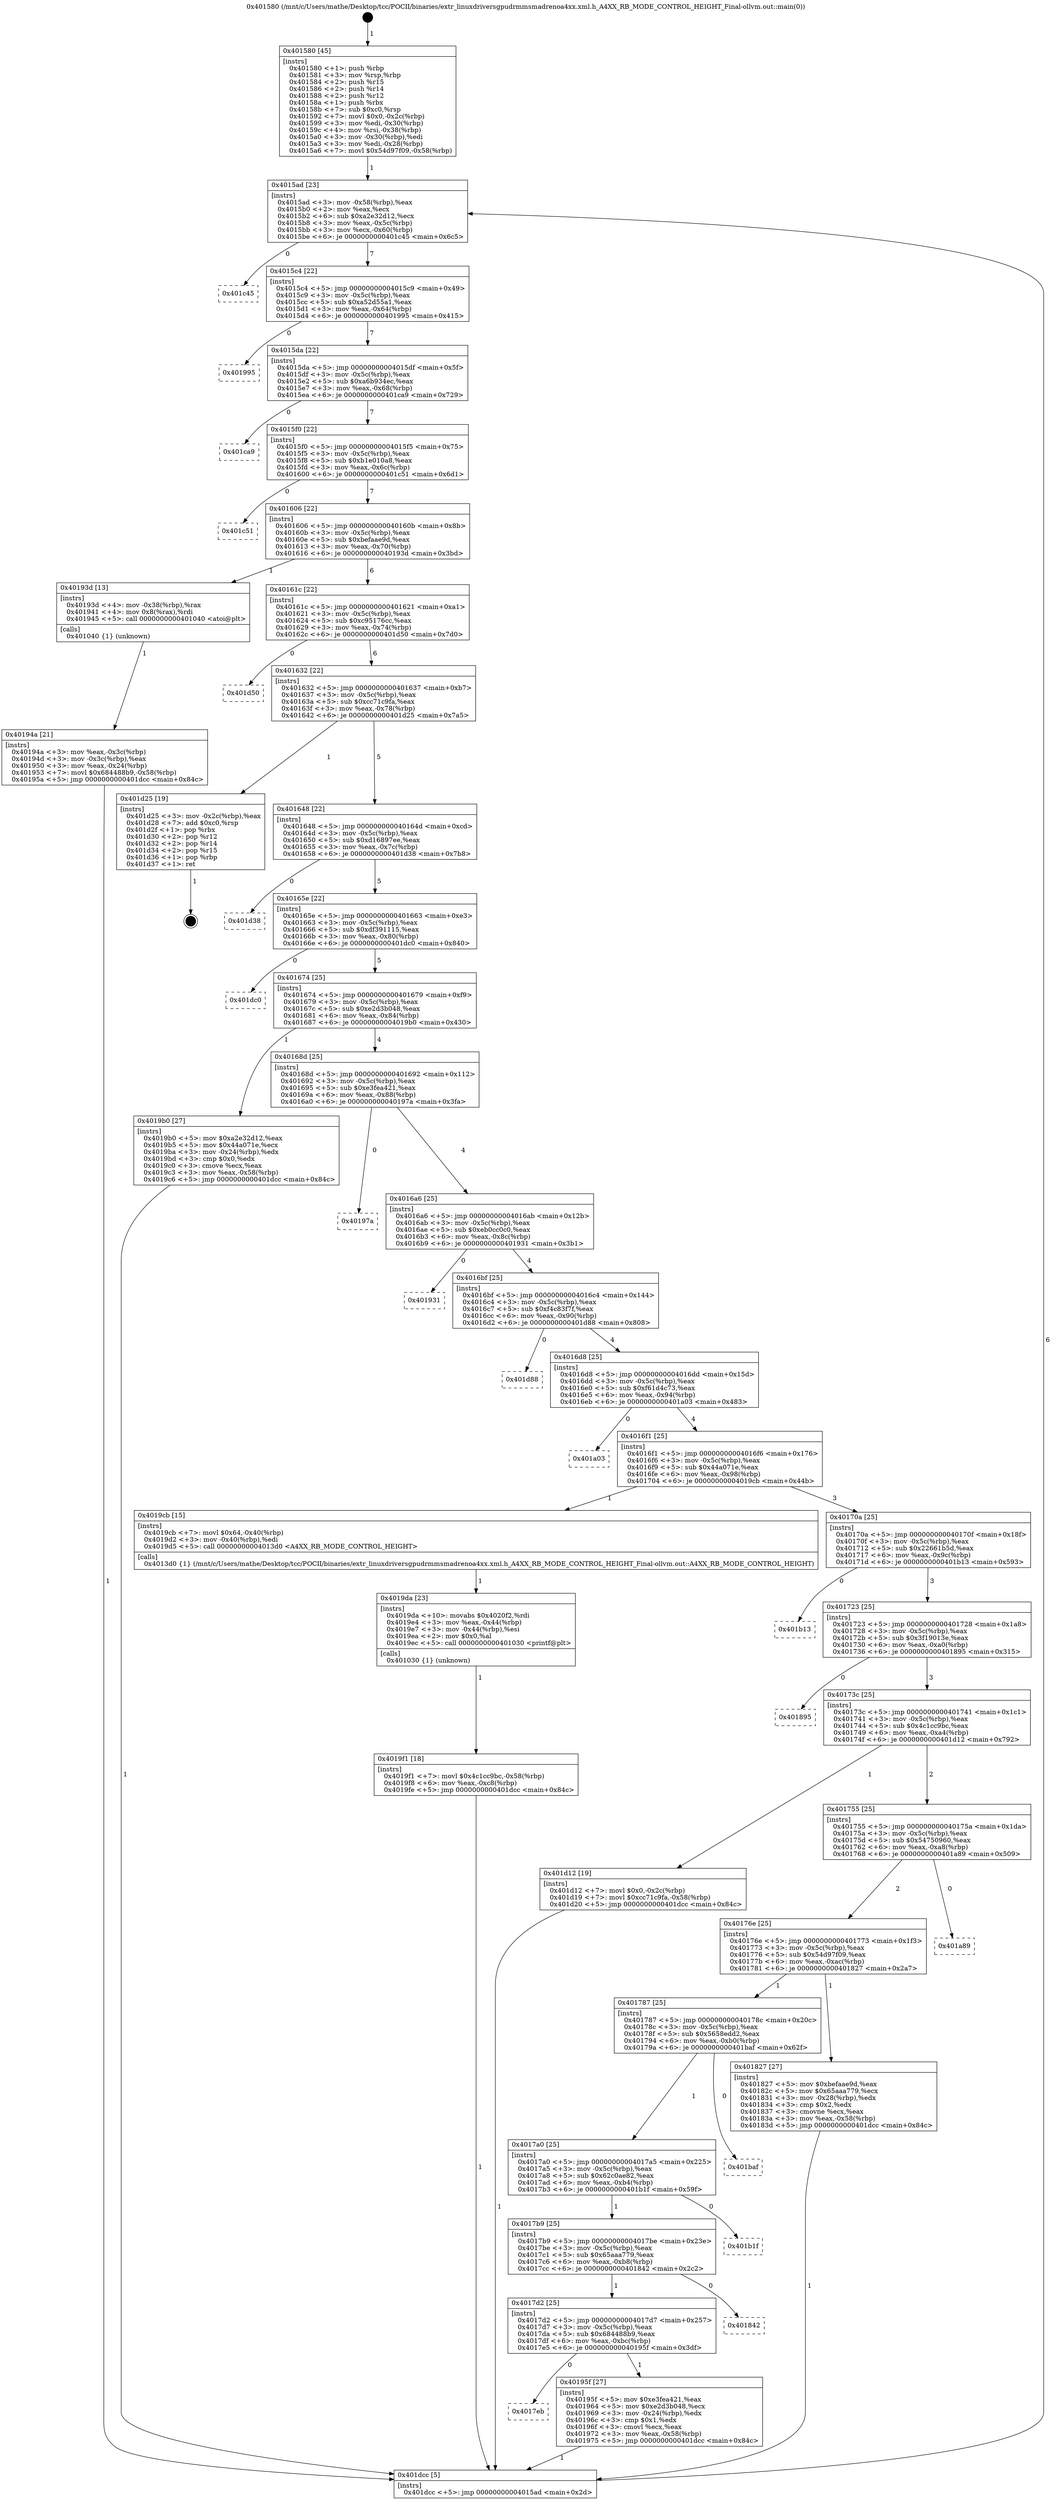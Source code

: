 digraph "0x401580" {
  label = "0x401580 (/mnt/c/Users/mathe/Desktop/tcc/POCII/binaries/extr_linuxdriversgpudrmmsmadrenoa4xx.xml.h_A4XX_RB_MODE_CONTROL_HEIGHT_Final-ollvm.out::main(0))"
  labelloc = "t"
  node[shape=record]

  Entry [label="",width=0.3,height=0.3,shape=circle,fillcolor=black,style=filled]
  "0x4015ad" [label="{
     0x4015ad [23]\l
     | [instrs]\l
     &nbsp;&nbsp;0x4015ad \<+3\>: mov -0x58(%rbp),%eax\l
     &nbsp;&nbsp;0x4015b0 \<+2\>: mov %eax,%ecx\l
     &nbsp;&nbsp;0x4015b2 \<+6\>: sub $0xa2e32d12,%ecx\l
     &nbsp;&nbsp;0x4015b8 \<+3\>: mov %eax,-0x5c(%rbp)\l
     &nbsp;&nbsp;0x4015bb \<+3\>: mov %ecx,-0x60(%rbp)\l
     &nbsp;&nbsp;0x4015be \<+6\>: je 0000000000401c45 \<main+0x6c5\>\l
  }"]
  "0x401c45" [label="{
     0x401c45\l
  }", style=dashed]
  "0x4015c4" [label="{
     0x4015c4 [22]\l
     | [instrs]\l
     &nbsp;&nbsp;0x4015c4 \<+5\>: jmp 00000000004015c9 \<main+0x49\>\l
     &nbsp;&nbsp;0x4015c9 \<+3\>: mov -0x5c(%rbp),%eax\l
     &nbsp;&nbsp;0x4015cc \<+5\>: sub $0xa52d55a1,%eax\l
     &nbsp;&nbsp;0x4015d1 \<+3\>: mov %eax,-0x64(%rbp)\l
     &nbsp;&nbsp;0x4015d4 \<+6\>: je 0000000000401995 \<main+0x415\>\l
  }"]
  Exit [label="",width=0.3,height=0.3,shape=circle,fillcolor=black,style=filled,peripheries=2]
  "0x401995" [label="{
     0x401995\l
  }", style=dashed]
  "0x4015da" [label="{
     0x4015da [22]\l
     | [instrs]\l
     &nbsp;&nbsp;0x4015da \<+5\>: jmp 00000000004015df \<main+0x5f\>\l
     &nbsp;&nbsp;0x4015df \<+3\>: mov -0x5c(%rbp),%eax\l
     &nbsp;&nbsp;0x4015e2 \<+5\>: sub $0xa6b934ec,%eax\l
     &nbsp;&nbsp;0x4015e7 \<+3\>: mov %eax,-0x68(%rbp)\l
     &nbsp;&nbsp;0x4015ea \<+6\>: je 0000000000401ca9 \<main+0x729\>\l
  }"]
  "0x4019f1" [label="{
     0x4019f1 [18]\l
     | [instrs]\l
     &nbsp;&nbsp;0x4019f1 \<+7\>: movl $0x4c1cc9bc,-0x58(%rbp)\l
     &nbsp;&nbsp;0x4019f8 \<+6\>: mov %eax,-0xc8(%rbp)\l
     &nbsp;&nbsp;0x4019fe \<+5\>: jmp 0000000000401dcc \<main+0x84c\>\l
  }"]
  "0x401ca9" [label="{
     0x401ca9\l
  }", style=dashed]
  "0x4015f0" [label="{
     0x4015f0 [22]\l
     | [instrs]\l
     &nbsp;&nbsp;0x4015f0 \<+5\>: jmp 00000000004015f5 \<main+0x75\>\l
     &nbsp;&nbsp;0x4015f5 \<+3\>: mov -0x5c(%rbp),%eax\l
     &nbsp;&nbsp;0x4015f8 \<+5\>: sub $0xb1e010a8,%eax\l
     &nbsp;&nbsp;0x4015fd \<+3\>: mov %eax,-0x6c(%rbp)\l
     &nbsp;&nbsp;0x401600 \<+6\>: je 0000000000401c51 \<main+0x6d1\>\l
  }"]
  "0x4019da" [label="{
     0x4019da [23]\l
     | [instrs]\l
     &nbsp;&nbsp;0x4019da \<+10\>: movabs $0x4020f2,%rdi\l
     &nbsp;&nbsp;0x4019e4 \<+3\>: mov %eax,-0x44(%rbp)\l
     &nbsp;&nbsp;0x4019e7 \<+3\>: mov -0x44(%rbp),%esi\l
     &nbsp;&nbsp;0x4019ea \<+2\>: mov $0x0,%al\l
     &nbsp;&nbsp;0x4019ec \<+5\>: call 0000000000401030 \<printf@plt\>\l
     | [calls]\l
     &nbsp;&nbsp;0x401030 \{1\} (unknown)\l
  }"]
  "0x401c51" [label="{
     0x401c51\l
  }", style=dashed]
  "0x401606" [label="{
     0x401606 [22]\l
     | [instrs]\l
     &nbsp;&nbsp;0x401606 \<+5\>: jmp 000000000040160b \<main+0x8b\>\l
     &nbsp;&nbsp;0x40160b \<+3\>: mov -0x5c(%rbp),%eax\l
     &nbsp;&nbsp;0x40160e \<+5\>: sub $0xbefaae9d,%eax\l
     &nbsp;&nbsp;0x401613 \<+3\>: mov %eax,-0x70(%rbp)\l
     &nbsp;&nbsp;0x401616 \<+6\>: je 000000000040193d \<main+0x3bd\>\l
  }"]
  "0x4017eb" [label="{
     0x4017eb\l
  }", style=dashed]
  "0x40193d" [label="{
     0x40193d [13]\l
     | [instrs]\l
     &nbsp;&nbsp;0x40193d \<+4\>: mov -0x38(%rbp),%rax\l
     &nbsp;&nbsp;0x401941 \<+4\>: mov 0x8(%rax),%rdi\l
     &nbsp;&nbsp;0x401945 \<+5\>: call 0000000000401040 \<atoi@plt\>\l
     | [calls]\l
     &nbsp;&nbsp;0x401040 \{1\} (unknown)\l
  }"]
  "0x40161c" [label="{
     0x40161c [22]\l
     | [instrs]\l
     &nbsp;&nbsp;0x40161c \<+5\>: jmp 0000000000401621 \<main+0xa1\>\l
     &nbsp;&nbsp;0x401621 \<+3\>: mov -0x5c(%rbp),%eax\l
     &nbsp;&nbsp;0x401624 \<+5\>: sub $0xc95176cc,%eax\l
     &nbsp;&nbsp;0x401629 \<+3\>: mov %eax,-0x74(%rbp)\l
     &nbsp;&nbsp;0x40162c \<+6\>: je 0000000000401d50 \<main+0x7d0\>\l
  }"]
  "0x40195f" [label="{
     0x40195f [27]\l
     | [instrs]\l
     &nbsp;&nbsp;0x40195f \<+5\>: mov $0xe3fea421,%eax\l
     &nbsp;&nbsp;0x401964 \<+5\>: mov $0xe2d3b048,%ecx\l
     &nbsp;&nbsp;0x401969 \<+3\>: mov -0x24(%rbp),%edx\l
     &nbsp;&nbsp;0x40196c \<+3\>: cmp $0x1,%edx\l
     &nbsp;&nbsp;0x40196f \<+3\>: cmovl %ecx,%eax\l
     &nbsp;&nbsp;0x401972 \<+3\>: mov %eax,-0x58(%rbp)\l
     &nbsp;&nbsp;0x401975 \<+5\>: jmp 0000000000401dcc \<main+0x84c\>\l
  }"]
  "0x401d50" [label="{
     0x401d50\l
  }", style=dashed]
  "0x401632" [label="{
     0x401632 [22]\l
     | [instrs]\l
     &nbsp;&nbsp;0x401632 \<+5\>: jmp 0000000000401637 \<main+0xb7\>\l
     &nbsp;&nbsp;0x401637 \<+3\>: mov -0x5c(%rbp),%eax\l
     &nbsp;&nbsp;0x40163a \<+5\>: sub $0xcc71c9fa,%eax\l
     &nbsp;&nbsp;0x40163f \<+3\>: mov %eax,-0x78(%rbp)\l
     &nbsp;&nbsp;0x401642 \<+6\>: je 0000000000401d25 \<main+0x7a5\>\l
  }"]
  "0x4017d2" [label="{
     0x4017d2 [25]\l
     | [instrs]\l
     &nbsp;&nbsp;0x4017d2 \<+5\>: jmp 00000000004017d7 \<main+0x257\>\l
     &nbsp;&nbsp;0x4017d7 \<+3\>: mov -0x5c(%rbp),%eax\l
     &nbsp;&nbsp;0x4017da \<+5\>: sub $0x684488b9,%eax\l
     &nbsp;&nbsp;0x4017df \<+6\>: mov %eax,-0xbc(%rbp)\l
     &nbsp;&nbsp;0x4017e5 \<+6\>: je 000000000040195f \<main+0x3df\>\l
  }"]
  "0x401d25" [label="{
     0x401d25 [19]\l
     | [instrs]\l
     &nbsp;&nbsp;0x401d25 \<+3\>: mov -0x2c(%rbp),%eax\l
     &nbsp;&nbsp;0x401d28 \<+7\>: add $0xc0,%rsp\l
     &nbsp;&nbsp;0x401d2f \<+1\>: pop %rbx\l
     &nbsp;&nbsp;0x401d30 \<+2\>: pop %r12\l
     &nbsp;&nbsp;0x401d32 \<+2\>: pop %r14\l
     &nbsp;&nbsp;0x401d34 \<+2\>: pop %r15\l
     &nbsp;&nbsp;0x401d36 \<+1\>: pop %rbp\l
     &nbsp;&nbsp;0x401d37 \<+1\>: ret\l
  }"]
  "0x401648" [label="{
     0x401648 [22]\l
     | [instrs]\l
     &nbsp;&nbsp;0x401648 \<+5\>: jmp 000000000040164d \<main+0xcd\>\l
     &nbsp;&nbsp;0x40164d \<+3\>: mov -0x5c(%rbp),%eax\l
     &nbsp;&nbsp;0x401650 \<+5\>: sub $0xd16897ee,%eax\l
     &nbsp;&nbsp;0x401655 \<+3\>: mov %eax,-0x7c(%rbp)\l
     &nbsp;&nbsp;0x401658 \<+6\>: je 0000000000401d38 \<main+0x7b8\>\l
  }"]
  "0x401842" [label="{
     0x401842\l
  }", style=dashed]
  "0x401d38" [label="{
     0x401d38\l
  }", style=dashed]
  "0x40165e" [label="{
     0x40165e [22]\l
     | [instrs]\l
     &nbsp;&nbsp;0x40165e \<+5\>: jmp 0000000000401663 \<main+0xe3\>\l
     &nbsp;&nbsp;0x401663 \<+3\>: mov -0x5c(%rbp),%eax\l
     &nbsp;&nbsp;0x401666 \<+5\>: sub $0xdf391115,%eax\l
     &nbsp;&nbsp;0x40166b \<+3\>: mov %eax,-0x80(%rbp)\l
     &nbsp;&nbsp;0x40166e \<+6\>: je 0000000000401dc0 \<main+0x840\>\l
  }"]
  "0x4017b9" [label="{
     0x4017b9 [25]\l
     | [instrs]\l
     &nbsp;&nbsp;0x4017b9 \<+5\>: jmp 00000000004017be \<main+0x23e\>\l
     &nbsp;&nbsp;0x4017be \<+3\>: mov -0x5c(%rbp),%eax\l
     &nbsp;&nbsp;0x4017c1 \<+5\>: sub $0x65aaa779,%eax\l
     &nbsp;&nbsp;0x4017c6 \<+6\>: mov %eax,-0xb8(%rbp)\l
     &nbsp;&nbsp;0x4017cc \<+6\>: je 0000000000401842 \<main+0x2c2\>\l
  }"]
  "0x401dc0" [label="{
     0x401dc0\l
  }", style=dashed]
  "0x401674" [label="{
     0x401674 [25]\l
     | [instrs]\l
     &nbsp;&nbsp;0x401674 \<+5\>: jmp 0000000000401679 \<main+0xf9\>\l
     &nbsp;&nbsp;0x401679 \<+3\>: mov -0x5c(%rbp),%eax\l
     &nbsp;&nbsp;0x40167c \<+5\>: sub $0xe2d3b048,%eax\l
     &nbsp;&nbsp;0x401681 \<+6\>: mov %eax,-0x84(%rbp)\l
     &nbsp;&nbsp;0x401687 \<+6\>: je 00000000004019b0 \<main+0x430\>\l
  }"]
  "0x401b1f" [label="{
     0x401b1f\l
  }", style=dashed]
  "0x4019b0" [label="{
     0x4019b0 [27]\l
     | [instrs]\l
     &nbsp;&nbsp;0x4019b0 \<+5\>: mov $0xa2e32d12,%eax\l
     &nbsp;&nbsp;0x4019b5 \<+5\>: mov $0x44a071e,%ecx\l
     &nbsp;&nbsp;0x4019ba \<+3\>: mov -0x24(%rbp),%edx\l
     &nbsp;&nbsp;0x4019bd \<+3\>: cmp $0x0,%edx\l
     &nbsp;&nbsp;0x4019c0 \<+3\>: cmove %ecx,%eax\l
     &nbsp;&nbsp;0x4019c3 \<+3\>: mov %eax,-0x58(%rbp)\l
     &nbsp;&nbsp;0x4019c6 \<+5\>: jmp 0000000000401dcc \<main+0x84c\>\l
  }"]
  "0x40168d" [label="{
     0x40168d [25]\l
     | [instrs]\l
     &nbsp;&nbsp;0x40168d \<+5\>: jmp 0000000000401692 \<main+0x112\>\l
     &nbsp;&nbsp;0x401692 \<+3\>: mov -0x5c(%rbp),%eax\l
     &nbsp;&nbsp;0x401695 \<+5\>: sub $0xe3fea421,%eax\l
     &nbsp;&nbsp;0x40169a \<+6\>: mov %eax,-0x88(%rbp)\l
     &nbsp;&nbsp;0x4016a0 \<+6\>: je 000000000040197a \<main+0x3fa\>\l
  }"]
  "0x4017a0" [label="{
     0x4017a0 [25]\l
     | [instrs]\l
     &nbsp;&nbsp;0x4017a0 \<+5\>: jmp 00000000004017a5 \<main+0x225\>\l
     &nbsp;&nbsp;0x4017a5 \<+3\>: mov -0x5c(%rbp),%eax\l
     &nbsp;&nbsp;0x4017a8 \<+5\>: sub $0x62c0ae82,%eax\l
     &nbsp;&nbsp;0x4017ad \<+6\>: mov %eax,-0xb4(%rbp)\l
     &nbsp;&nbsp;0x4017b3 \<+6\>: je 0000000000401b1f \<main+0x59f\>\l
  }"]
  "0x40197a" [label="{
     0x40197a\l
  }", style=dashed]
  "0x4016a6" [label="{
     0x4016a6 [25]\l
     | [instrs]\l
     &nbsp;&nbsp;0x4016a6 \<+5\>: jmp 00000000004016ab \<main+0x12b\>\l
     &nbsp;&nbsp;0x4016ab \<+3\>: mov -0x5c(%rbp),%eax\l
     &nbsp;&nbsp;0x4016ae \<+5\>: sub $0xeb0cc0c0,%eax\l
     &nbsp;&nbsp;0x4016b3 \<+6\>: mov %eax,-0x8c(%rbp)\l
     &nbsp;&nbsp;0x4016b9 \<+6\>: je 0000000000401931 \<main+0x3b1\>\l
  }"]
  "0x401baf" [label="{
     0x401baf\l
  }", style=dashed]
  "0x401931" [label="{
     0x401931\l
  }", style=dashed]
  "0x4016bf" [label="{
     0x4016bf [25]\l
     | [instrs]\l
     &nbsp;&nbsp;0x4016bf \<+5\>: jmp 00000000004016c4 \<main+0x144\>\l
     &nbsp;&nbsp;0x4016c4 \<+3\>: mov -0x5c(%rbp),%eax\l
     &nbsp;&nbsp;0x4016c7 \<+5\>: sub $0xf4c83f7f,%eax\l
     &nbsp;&nbsp;0x4016cc \<+6\>: mov %eax,-0x90(%rbp)\l
     &nbsp;&nbsp;0x4016d2 \<+6\>: je 0000000000401d88 \<main+0x808\>\l
  }"]
  "0x40194a" [label="{
     0x40194a [21]\l
     | [instrs]\l
     &nbsp;&nbsp;0x40194a \<+3\>: mov %eax,-0x3c(%rbp)\l
     &nbsp;&nbsp;0x40194d \<+3\>: mov -0x3c(%rbp),%eax\l
     &nbsp;&nbsp;0x401950 \<+3\>: mov %eax,-0x24(%rbp)\l
     &nbsp;&nbsp;0x401953 \<+7\>: movl $0x684488b9,-0x58(%rbp)\l
     &nbsp;&nbsp;0x40195a \<+5\>: jmp 0000000000401dcc \<main+0x84c\>\l
  }"]
  "0x401d88" [label="{
     0x401d88\l
  }", style=dashed]
  "0x4016d8" [label="{
     0x4016d8 [25]\l
     | [instrs]\l
     &nbsp;&nbsp;0x4016d8 \<+5\>: jmp 00000000004016dd \<main+0x15d\>\l
     &nbsp;&nbsp;0x4016dd \<+3\>: mov -0x5c(%rbp),%eax\l
     &nbsp;&nbsp;0x4016e0 \<+5\>: sub $0xf61d4c73,%eax\l
     &nbsp;&nbsp;0x4016e5 \<+6\>: mov %eax,-0x94(%rbp)\l
     &nbsp;&nbsp;0x4016eb \<+6\>: je 0000000000401a03 \<main+0x483\>\l
  }"]
  "0x401580" [label="{
     0x401580 [45]\l
     | [instrs]\l
     &nbsp;&nbsp;0x401580 \<+1\>: push %rbp\l
     &nbsp;&nbsp;0x401581 \<+3\>: mov %rsp,%rbp\l
     &nbsp;&nbsp;0x401584 \<+2\>: push %r15\l
     &nbsp;&nbsp;0x401586 \<+2\>: push %r14\l
     &nbsp;&nbsp;0x401588 \<+2\>: push %r12\l
     &nbsp;&nbsp;0x40158a \<+1\>: push %rbx\l
     &nbsp;&nbsp;0x40158b \<+7\>: sub $0xc0,%rsp\l
     &nbsp;&nbsp;0x401592 \<+7\>: movl $0x0,-0x2c(%rbp)\l
     &nbsp;&nbsp;0x401599 \<+3\>: mov %edi,-0x30(%rbp)\l
     &nbsp;&nbsp;0x40159c \<+4\>: mov %rsi,-0x38(%rbp)\l
     &nbsp;&nbsp;0x4015a0 \<+3\>: mov -0x30(%rbp),%edi\l
     &nbsp;&nbsp;0x4015a3 \<+3\>: mov %edi,-0x28(%rbp)\l
     &nbsp;&nbsp;0x4015a6 \<+7\>: movl $0x54d97f09,-0x58(%rbp)\l
  }"]
  "0x401a03" [label="{
     0x401a03\l
  }", style=dashed]
  "0x4016f1" [label="{
     0x4016f1 [25]\l
     | [instrs]\l
     &nbsp;&nbsp;0x4016f1 \<+5\>: jmp 00000000004016f6 \<main+0x176\>\l
     &nbsp;&nbsp;0x4016f6 \<+3\>: mov -0x5c(%rbp),%eax\l
     &nbsp;&nbsp;0x4016f9 \<+5\>: sub $0x44a071e,%eax\l
     &nbsp;&nbsp;0x4016fe \<+6\>: mov %eax,-0x98(%rbp)\l
     &nbsp;&nbsp;0x401704 \<+6\>: je 00000000004019cb \<main+0x44b\>\l
  }"]
  "0x401dcc" [label="{
     0x401dcc [5]\l
     | [instrs]\l
     &nbsp;&nbsp;0x401dcc \<+5\>: jmp 00000000004015ad \<main+0x2d\>\l
  }"]
  "0x4019cb" [label="{
     0x4019cb [15]\l
     | [instrs]\l
     &nbsp;&nbsp;0x4019cb \<+7\>: movl $0x64,-0x40(%rbp)\l
     &nbsp;&nbsp;0x4019d2 \<+3\>: mov -0x40(%rbp),%edi\l
     &nbsp;&nbsp;0x4019d5 \<+5\>: call 00000000004013d0 \<A4XX_RB_MODE_CONTROL_HEIGHT\>\l
     | [calls]\l
     &nbsp;&nbsp;0x4013d0 \{1\} (/mnt/c/Users/mathe/Desktop/tcc/POCII/binaries/extr_linuxdriversgpudrmmsmadrenoa4xx.xml.h_A4XX_RB_MODE_CONTROL_HEIGHT_Final-ollvm.out::A4XX_RB_MODE_CONTROL_HEIGHT)\l
  }"]
  "0x40170a" [label="{
     0x40170a [25]\l
     | [instrs]\l
     &nbsp;&nbsp;0x40170a \<+5\>: jmp 000000000040170f \<main+0x18f\>\l
     &nbsp;&nbsp;0x40170f \<+3\>: mov -0x5c(%rbp),%eax\l
     &nbsp;&nbsp;0x401712 \<+5\>: sub $0x22661b5d,%eax\l
     &nbsp;&nbsp;0x401717 \<+6\>: mov %eax,-0x9c(%rbp)\l
     &nbsp;&nbsp;0x40171d \<+6\>: je 0000000000401b13 \<main+0x593\>\l
  }"]
  "0x401787" [label="{
     0x401787 [25]\l
     | [instrs]\l
     &nbsp;&nbsp;0x401787 \<+5\>: jmp 000000000040178c \<main+0x20c\>\l
     &nbsp;&nbsp;0x40178c \<+3\>: mov -0x5c(%rbp),%eax\l
     &nbsp;&nbsp;0x40178f \<+5\>: sub $0x5658edd2,%eax\l
     &nbsp;&nbsp;0x401794 \<+6\>: mov %eax,-0xb0(%rbp)\l
     &nbsp;&nbsp;0x40179a \<+6\>: je 0000000000401baf \<main+0x62f\>\l
  }"]
  "0x401b13" [label="{
     0x401b13\l
  }", style=dashed]
  "0x401723" [label="{
     0x401723 [25]\l
     | [instrs]\l
     &nbsp;&nbsp;0x401723 \<+5\>: jmp 0000000000401728 \<main+0x1a8\>\l
     &nbsp;&nbsp;0x401728 \<+3\>: mov -0x5c(%rbp),%eax\l
     &nbsp;&nbsp;0x40172b \<+5\>: sub $0x3f19013e,%eax\l
     &nbsp;&nbsp;0x401730 \<+6\>: mov %eax,-0xa0(%rbp)\l
     &nbsp;&nbsp;0x401736 \<+6\>: je 0000000000401895 \<main+0x315\>\l
  }"]
  "0x401827" [label="{
     0x401827 [27]\l
     | [instrs]\l
     &nbsp;&nbsp;0x401827 \<+5\>: mov $0xbefaae9d,%eax\l
     &nbsp;&nbsp;0x40182c \<+5\>: mov $0x65aaa779,%ecx\l
     &nbsp;&nbsp;0x401831 \<+3\>: mov -0x28(%rbp),%edx\l
     &nbsp;&nbsp;0x401834 \<+3\>: cmp $0x2,%edx\l
     &nbsp;&nbsp;0x401837 \<+3\>: cmovne %ecx,%eax\l
     &nbsp;&nbsp;0x40183a \<+3\>: mov %eax,-0x58(%rbp)\l
     &nbsp;&nbsp;0x40183d \<+5\>: jmp 0000000000401dcc \<main+0x84c\>\l
  }"]
  "0x401895" [label="{
     0x401895\l
  }", style=dashed]
  "0x40173c" [label="{
     0x40173c [25]\l
     | [instrs]\l
     &nbsp;&nbsp;0x40173c \<+5\>: jmp 0000000000401741 \<main+0x1c1\>\l
     &nbsp;&nbsp;0x401741 \<+3\>: mov -0x5c(%rbp),%eax\l
     &nbsp;&nbsp;0x401744 \<+5\>: sub $0x4c1cc9bc,%eax\l
     &nbsp;&nbsp;0x401749 \<+6\>: mov %eax,-0xa4(%rbp)\l
     &nbsp;&nbsp;0x40174f \<+6\>: je 0000000000401d12 \<main+0x792\>\l
  }"]
  "0x40176e" [label="{
     0x40176e [25]\l
     | [instrs]\l
     &nbsp;&nbsp;0x40176e \<+5\>: jmp 0000000000401773 \<main+0x1f3\>\l
     &nbsp;&nbsp;0x401773 \<+3\>: mov -0x5c(%rbp),%eax\l
     &nbsp;&nbsp;0x401776 \<+5\>: sub $0x54d97f09,%eax\l
     &nbsp;&nbsp;0x40177b \<+6\>: mov %eax,-0xac(%rbp)\l
     &nbsp;&nbsp;0x401781 \<+6\>: je 0000000000401827 \<main+0x2a7\>\l
  }"]
  "0x401d12" [label="{
     0x401d12 [19]\l
     | [instrs]\l
     &nbsp;&nbsp;0x401d12 \<+7\>: movl $0x0,-0x2c(%rbp)\l
     &nbsp;&nbsp;0x401d19 \<+7\>: movl $0xcc71c9fa,-0x58(%rbp)\l
     &nbsp;&nbsp;0x401d20 \<+5\>: jmp 0000000000401dcc \<main+0x84c\>\l
  }"]
  "0x401755" [label="{
     0x401755 [25]\l
     | [instrs]\l
     &nbsp;&nbsp;0x401755 \<+5\>: jmp 000000000040175a \<main+0x1da\>\l
     &nbsp;&nbsp;0x40175a \<+3\>: mov -0x5c(%rbp),%eax\l
     &nbsp;&nbsp;0x40175d \<+5\>: sub $0x54750960,%eax\l
     &nbsp;&nbsp;0x401762 \<+6\>: mov %eax,-0xa8(%rbp)\l
     &nbsp;&nbsp;0x401768 \<+6\>: je 0000000000401a89 \<main+0x509\>\l
  }"]
  "0x401a89" [label="{
     0x401a89\l
  }", style=dashed]
  Entry -> "0x401580" [label=" 1"]
  "0x4015ad" -> "0x401c45" [label=" 0"]
  "0x4015ad" -> "0x4015c4" [label=" 7"]
  "0x401d25" -> Exit [label=" 1"]
  "0x4015c4" -> "0x401995" [label=" 0"]
  "0x4015c4" -> "0x4015da" [label=" 7"]
  "0x401d12" -> "0x401dcc" [label=" 1"]
  "0x4015da" -> "0x401ca9" [label=" 0"]
  "0x4015da" -> "0x4015f0" [label=" 7"]
  "0x4019f1" -> "0x401dcc" [label=" 1"]
  "0x4015f0" -> "0x401c51" [label=" 0"]
  "0x4015f0" -> "0x401606" [label=" 7"]
  "0x4019da" -> "0x4019f1" [label=" 1"]
  "0x401606" -> "0x40193d" [label=" 1"]
  "0x401606" -> "0x40161c" [label=" 6"]
  "0x4019cb" -> "0x4019da" [label=" 1"]
  "0x40161c" -> "0x401d50" [label=" 0"]
  "0x40161c" -> "0x401632" [label=" 6"]
  "0x4019b0" -> "0x401dcc" [label=" 1"]
  "0x401632" -> "0x401d25" [label=" 1"]
  "0x401632" -> "0x401648" [label=" 5"]
  "0x4017d2" -> "0x4017eb" [label=" 0"]
  "0x401648" -> "0x401d38" [label=" 0"]
  "0x401648" -> "0x40165e" [label=" 5"]
  "0x4017d2" -> "0x40195f" [label=" 1"]
  "0x40165e" -> "0x401dc0" [label=" 0"]
  "0x40165e" -> "0x401674" [label=" 5"]
  "0x4017b9" -> "0x4017d2" [label=" 1"]
  "0x401674" -> "0x4019b0" [label=" 1"]
  "0x401674" -> "0x40168d" [label=" 4"]
  "0x4017b9" -> "0x401842" [label=" 0"]
  "0x40168d" -> "0x40197a" [label=" 0"]
  "0x40168d" -> "0x4016a6" [label=" 4"]
  "0x4017a0" -> "0x4017b9" [label=" 1"]
  "0x4016a6" -> "0x401931" [label=" 0"]
  "0x4016a6" -> "0x4016bf" [label=" 4"]
  "0x4017a0" -> "0x401b1f" [label=" 0"]
  "0x4016bf" -> "0x401d88" [label=" 0"]
  "0x4016bf" -> "0x4016d8" [label=" 4"]
  "0x401787" -> "0x4017a0" [label=" 1"]
  "0x4016d8" -> "0x401a03" [label=" 0"]
  "0x4016d8" -> "0x4016f1" [label=" 4"]
  "0x401787" -> "0x401baf" [label=" 0"]
  "0x4016f1" -> "0x4019cb" [label=" 1"]
  "0x4016f1" -> "0x40170a" [label=" 3"]
  "0x40195f" -> "0x401dcc" [label=" 1"]
  "0x40170a" -> "0x401b13" [label=" 0"]
  "0x40170a" -> "0x401723" [label=" 3"]
  "0x40194a" -> "0x401dcc" [label=" 1"]
  "0x401723" -> "0x401895" [label=" 0"]
  "0x401723" -> "0x40173c" [label=" 3"]
  "0x40193d" -> "0x40194a" [label=" 1"]
  "0x40173c" -> "0x401d12" [label=" 1"]
  "0x40173c" -> "0x401755" [label=" 2"]
  "0x401580" -> "0x4015ad" [label=" 1"]
  "0x401755" -> "0x401a89" [label=" 0"]
  "0x401755" -> "0x40176e" [label=" 2"]
  "0x401dcc" -> "0x4015ad" [label=" 6"]
  "0x40176e" -> "0x401827" [label=" 1"]
  "0x40176e" -> "0x401787" [label=" 1"]
  "0x401827" -> "0x401dcc" [label=" 1"]
}
